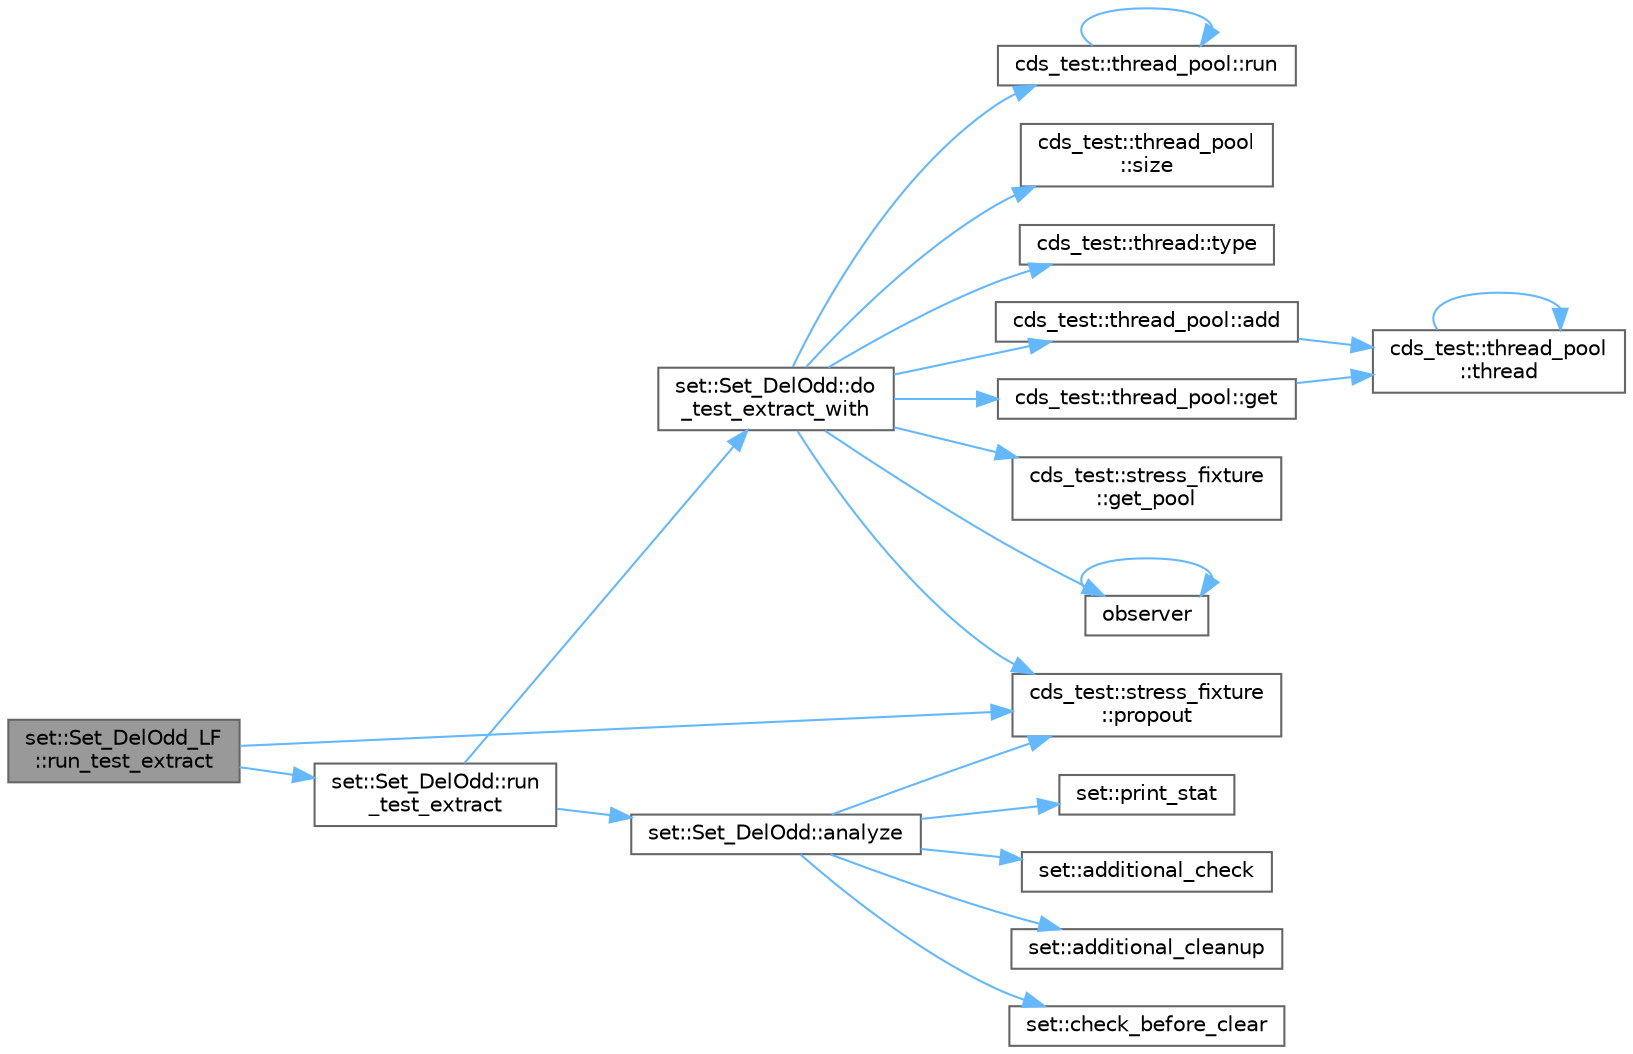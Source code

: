 digraph "set::Set_DelOdd_LF::run_test_extract"
{
 // LATEX_PDF_SIZE
  bgcolor="transparent";
  edge [fontname=Helvetica,fontsize=10,labelfontname=Helvetica,labelfontsize=10];
  node [fontname=Helvetica,fontsize=10,shape=box,height=0.2,width=0.4];
  rankdir="LR";
  Node1 [id="Node000001",label="set::Set_DelOdd_LF\l::run_test_extract",height=0.2,width=0.4,color="gray40", fillcolor="grey60", style="filled", fontcolor="black",tooltip=" "];
  Node1 -> Node2 [id="edge23_Node000001_Node000002",color="steelblue1",style="solid",tooltip=" "];
  Node2 [id="Node000002",label="cds_test::stress_fixture\l::propout",height=0.2,width=0.4,color="grey40", fillcolor="white", style="filled",URL="$classcds__test_1_1stress__fixture.html#ac95548c5a6a26ae75d26744d66b92786",tooltip=" "];
  Node1 -> Node3 [id="edge24_Node000001_Node000003",color="steelblue1",style="solid",tooltip=" "];
  Node3 [id="Node000003",label="set::Set_DelOdd::run\l_test_extract",height=0.2,width=0.4,color="grey40", fillcolor="white", style="filled",URL="$classset_1_1_set___del_odd.html#a875fd4503782c4f4357c21d2f5753d69",tooltip=" "];
  Node3 -> Node4 [id="edge25_Node000003_Node000004",color="steelblue1",style="solid",tooltip=" "];
  Node4 [id="Node000004",label="set::Set_DelOdd::analyze",height=0.2,width=0.4,color="grey40", fillcolor="white", style="filled",URL="$classset_1_1_set___del_odd.html#a3a7916a4ee5b610e0a235fc226e4c58f",tooltip=" "];
  Node4 -> Node5 [id="edge26_Node000004_Node000005",color="steelblue1",style="solid",tooltip=" "];
  Node5 [id="Node000005",label="set::additional_check",height=0.2,width=0.4,color="grey40", fillcolor="white", style="filled",URL="$namespaceset.html#ae7f5e7be97667b8927cc1c418fd8739e",tooltip=" "];
  Node4 -> Node6 [id="edge27_Node000004_Node000006",color="steelblue1",style="solid",tooltip=" "];
  Node6 [id="Node000006",label="set::additional_cleanup",height=0.2,width=0.4,color="grey40", fillcolor="white", style="filled",URL="$namespaceset.html#ad427ad9417f5ac589cb013891192f66f",tooltip=" "];
  Node4 -> Node7 [id="edge28_Node000004_Node000007",color="steelblue1",style="solid",tooltip=" "];
  Node7 [id="Node000007",label="set::check_before_clear",height=0.2,width=0.4,color="grey40", fillcolor="white", style="filled",URL="$namespaceset.html#a979c39ed228967600ed49887dc3d6d7b",tooltip=" "];
  Node4 -> Node8 [id="edge29_Node000004_Node000008",color="steelblue1",style="solid",tooltip=" "];
  Node8 [id="Node000008",label="set::print_stat",height=0.2,width=0.4,color="grey40", fillcolor="white", style="filled",URL="$namespaceset.html#a67bffe946f5cb86a1244dc024dbdb337",tooltip=" "];
  Node4 -> Node2 [id="edge30_Node000004_Node000002",color="steelblue1",style="solid",tooltip=" "];
  Node3 -> Node9 [id="edge31_Node000003_Node000009",color="steelblue1",style="solid",tooltip=" "];
  Node9 [id="Node000009",label="set::Set_DelOdd::do\l_test_extract_with",height=0.2,width=0.4,color="grey40", fillcolor="white", style="filled",URL="$classset_1_1_set___del_odd.html#a1dd6061efdc3da7bdcedf4d3795f43e2",tooltip=" "];
  Node9 -> Node10 [id="edge32_Node000009_Node000010",color="steelblue1",style="solid",tooltip=" "];
  Node10 [id="Node000010",label="cds_test::thread_pool::add",height=0.2,width=0.4,color="grey40", fillcolor="white", style="filled",URL="$classcds__test_1_1thread__pool.html#adacf14c99b34b4fb5de31cb8503239a0",tooltip=" "];
  Node10 -> Node11 [id="edge33_Node000010_Node000011",color="steelblue1",style="solid",tooltip=" "];
  Node11 [id="Node000011",label="cds_test::thread_pool\l::thread",height=0.2,width=0.4,color="grey40", fillcolor="white", style="filled",URL="$classcds__test_1_1thread__pool.html#adb314a48b19f4325e5e69e8a60091fce",tooltip=" "];
  Node11 -> Node11 [id="edge34_Node000011_Node000011",color="steelblue1",style="solid",tooltip=" "];
  Node9 -> Node12 [id="edge35_Node000009_Node000012",color="steelblue1",style="solid",tooltip=" "];
  Node12 [id="Node000012",label="cds_test::thread_pool::get",height=0.2,width=0.4,color="grey40", fillcolor="white", style="filled",URL="$classcds__test_1_1thread__pool.html#a2361900d2078105c856504f9cce5bb43",tooltip=" "];
  Node12 -> Node11 [id="edge36_Node000012_Node000011",color="steelblue1",style="solid",tooltip=" "];
  Node9 -> Node13 [id="edge37_Node000009_Node000013",color="steelblue1",style="solid",tooltip=" "];
  Node13 [id="Node000013",label="cds_test::stress_fixture\l::get_pool",height=0.2,width=0.4,color="grey40", fillcolor="white", style="filled",URL="$classcds__test_1_1stress__fixture.html#af2f87305f631273a6f47c0df3a1bc8be",tooltip=" "];
  Node9 -> Node14 [id="edge38_Node000009_Node000014",color="steelblue1",style="solid",tooltip=" "];
  Node14 [id="Node000014",label="observer",height=0.2,width=0.4,color="grey40", fillcolor="white", style="filled",URL="$test__basics_8cpp.html#ae362ef40752341c76d5edd1d99e46918",tooltip=" "];
  Node14 -> Node14 [id="edge39_Node000014_Node000014",color="steelblue1",style="solid",tooltip=" "];
  Node9 -> Node2 [id="edge40_Node000009_Node000002",color="steelblue1",style="solid",tooltip=" "];
  Node9 -> Node15 [id="edge41_Node000009_Node000015",color="steelblue1",style="solid",tooltip=" "];
  Node15 [id="Node000015",label="cds_test::thread_pool::run",height=0.2,width=0.4,color="grey40", fillcolor="white", style="filled",URL="$classcds__test_1_1thread__pool.html#a64815f020680ea9f18a09ec7cd4ba91c",tooltip=" "];
  Node15 -> Node15 [id="edge42_Node000015_Node000015",color="steelblue1",style="solid",tooltip=" "];
  Node9 -> Node16 [id="edge43_Node000009_Node000016",color="steelblue1",style="solid",tooltip=" "];
  Node16 [id="Node000016",label="cds_test::thread_pool\l::size",height=0.2,width=0.4,color="grey40", fillcolor="white", style="filled",URL="$classcds__test_1_1thread__pool.html#a23de21b354688d4e180f8b9766ed0e49",tooltip=" "];
  Node9 -> Node17 [id="edge44_Node000009_Node000017",color="steelblue1",style="solid",tooltip=" "];
  Node17 [id="Node000017",label="cds_test::thread::type",height=0.2,width=0.4,color="grey40", fillcolor="white", style="filled",URL="$classcds__test_1_1thread.html#ac8c2317fda6984cf6c6d1b0e310ff01b",tooltip=" "];
}
